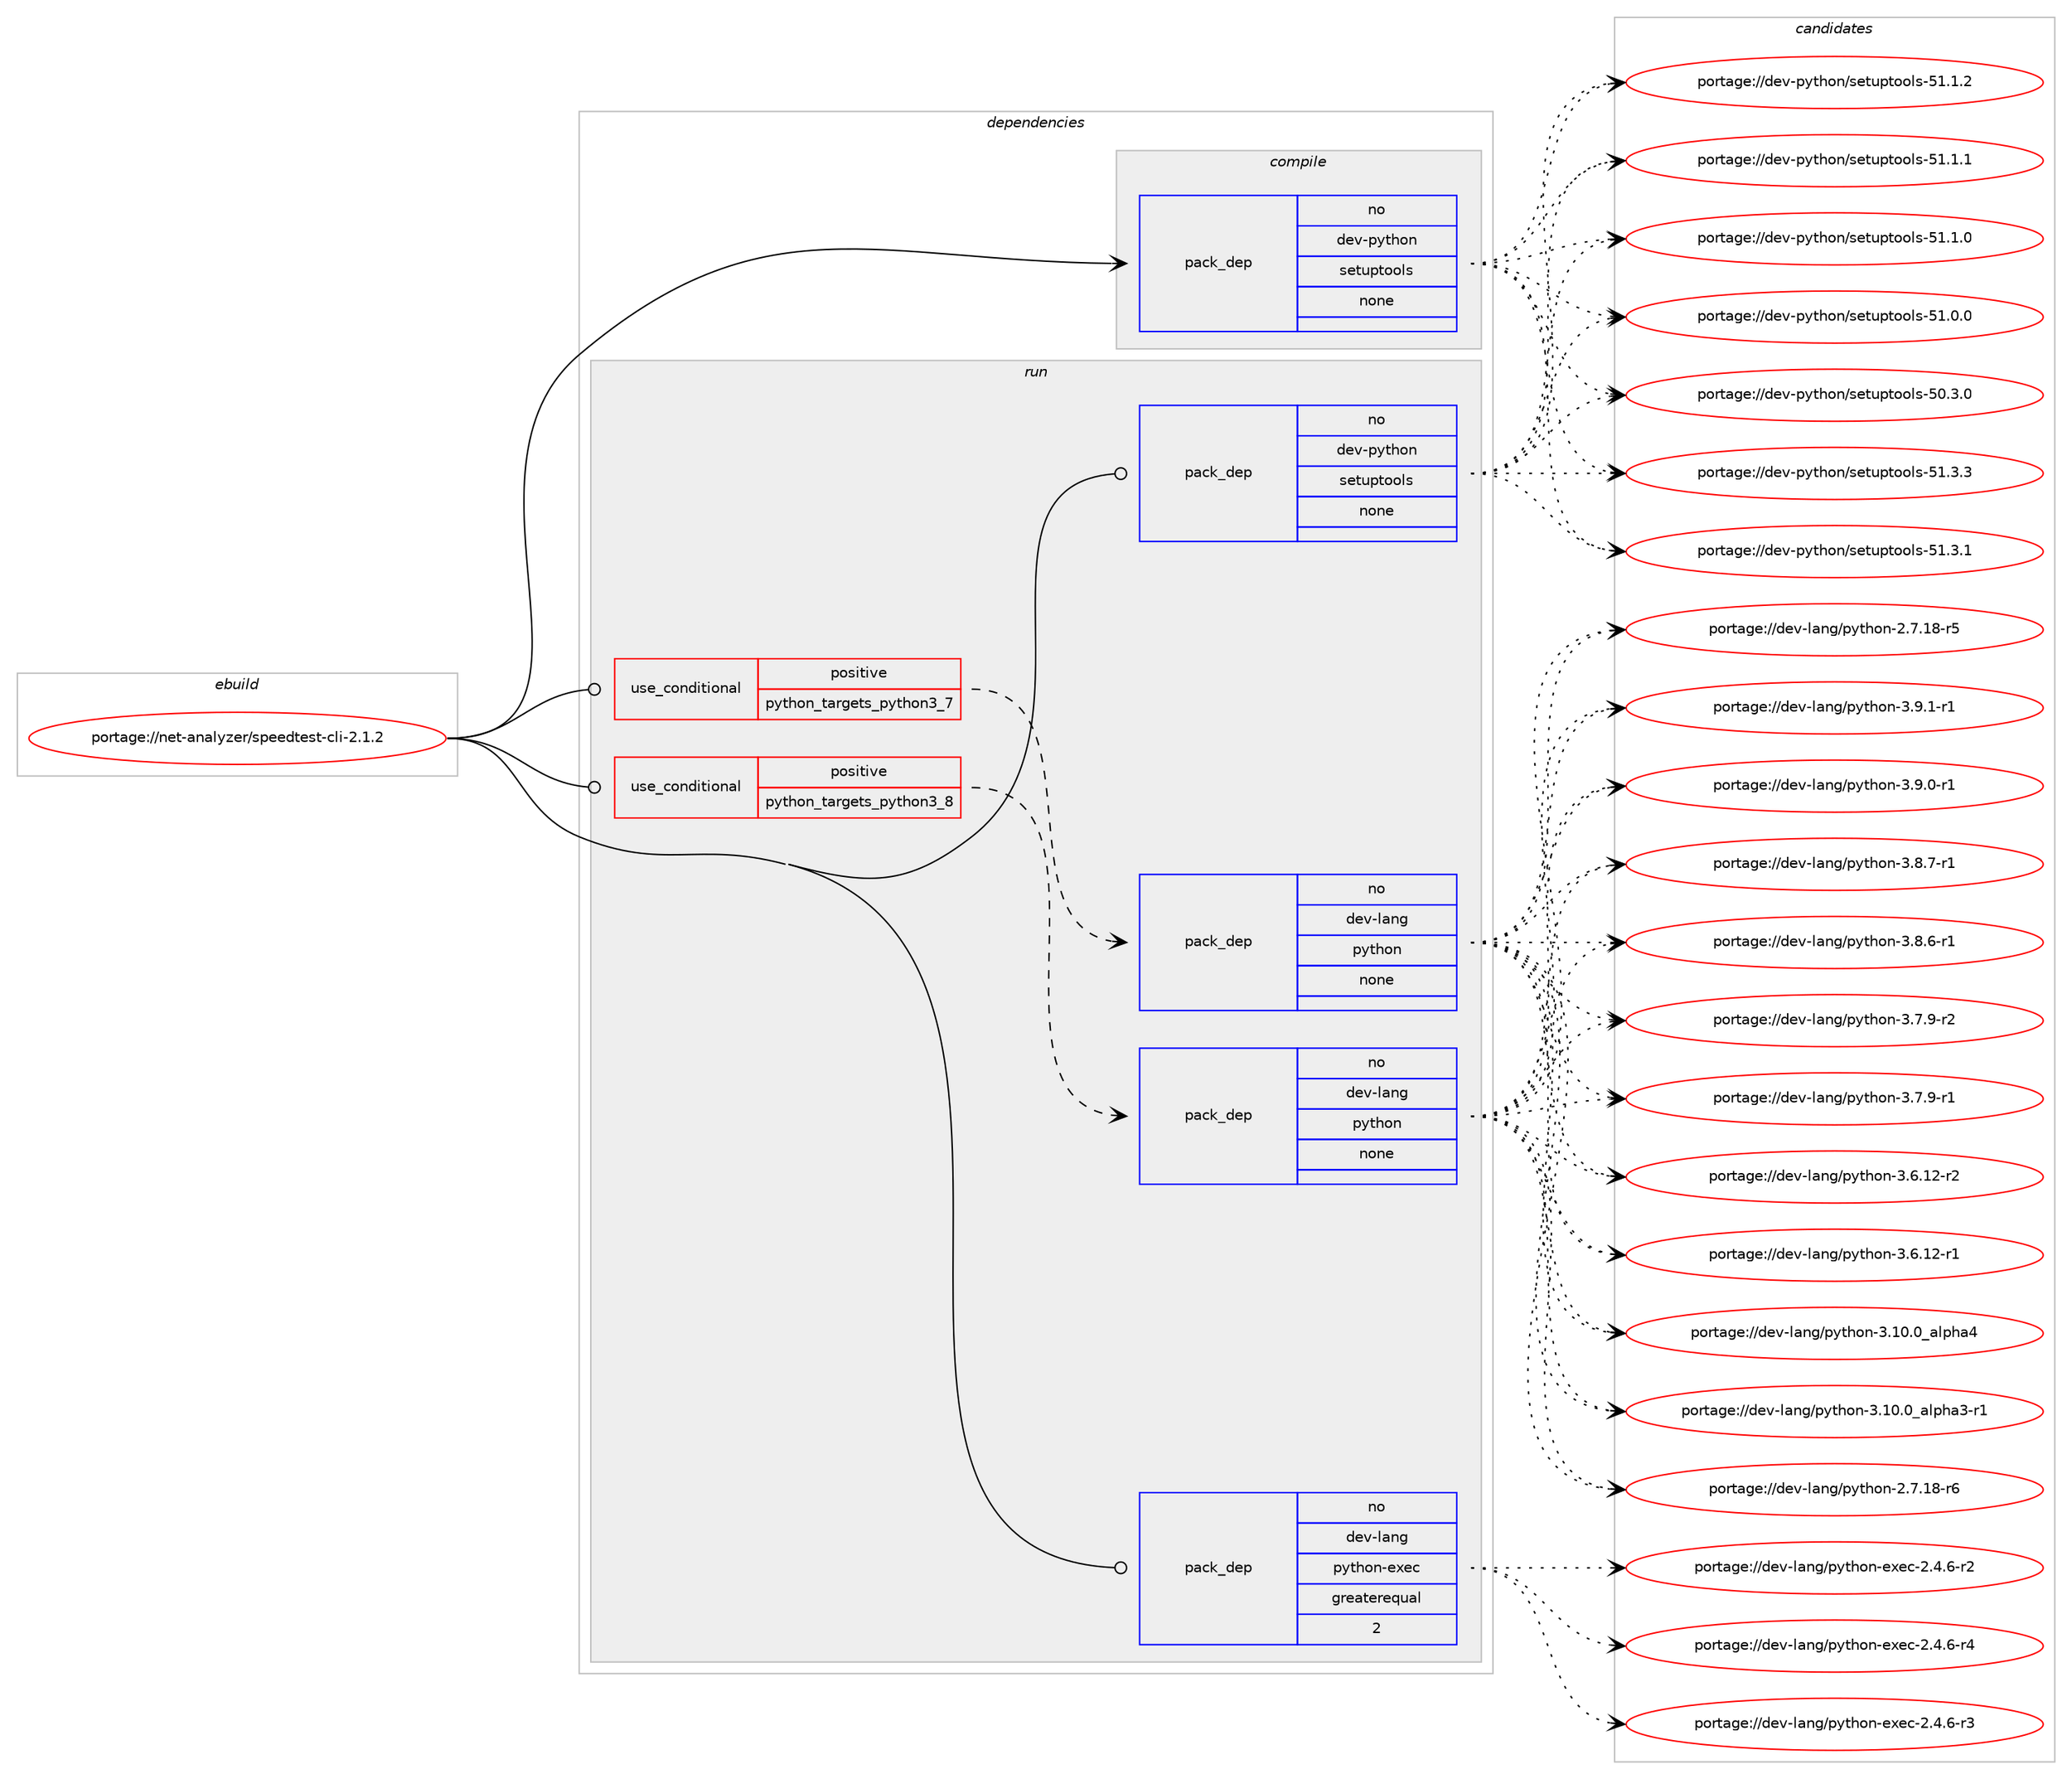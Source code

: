 digraph prolog {

# *************
# Graph options
# *************

newrank=true;
concentrate=true;
compound=true;
graph [rankdir=LR,fontname=Helvetica,fontsize=10,ranksep=1.5];#, ranksep=2.5, nodesep=0.2];
edge  [arrowhead=vee];
node  [fontname=Helvetica,fontsize=10];

# **********
# The ebuild
# **********

subgraph cluster_leftcol {
color=gray;
rank=same;
label=<<i>ebuild</i>>;
id [label="portage://net-analyzer/speedtest-cli-2.1.2", color=red, width=4, href="../net-analyzer/speedtest-cli-2.1.2.svg"];
}

# ****************
# The dependencies
# ****************

subgraph cluster_midcol {
color=gray;
label=<<i>dependencies</i>>;
subgraph cluster_compile {
fillcolor="#eeeeee";
style=filled;
label=<<i>compile</i>>;
subgraph pack21761 {
dependency31892 [label=<<TABLE BORDER="0" CELLBORDER="1" CELLSPACING="0" CELLPADDING="4" WIDTH="220"><TR><TD ROWSPAN="6" CELLPADDING="30">pack_dep</TD></TR><TR><TD WIDTH="110">no</TD></TR><TR><TD>dev-python</TD></TR><TR><TD>setuptools</TD></TR><TR><TD>none</TD></TR><TR><TD></TD></TR></TABLE>>, shape=none, color=blue];
}
id:e -> dependency31892:w [weight=20,style="solid",arrowhead="vee"];
}
subgraph cluster_compileandrun {
fillcolor="#eeeeee";
style=filled;
label=<<i>compile and run</i>>;
}
subgraph cluster_run {
fillcolor="#eeeeee";
style=filled;
label=<<i>run</i>>;
subgraph cond9851 {
dependency31893 [label=<<TABLE BORDER="0" CELLBORDER="1" CELLSPACING="0" CELLPADDING="4"><TR><TD ROWSPAN="3" CELLPADDING="10">use_conditional</TD></TR><TR><TD>positive</TD></TR><TR><TD>python_targets_python3_7</TD></TR></TABLE>>, shape=none, color=red];
subgraph pack21762 {
dependency31894 [label=<<TABLE BORDER="0" CELLBORDER="1" CELLSPACING="0" CELLPADDING="4" WIDTH="220"><TR><TD ROWSPAN="6" CELLPADDING="30">pack_dep</TD></TR><TR><TD WIDTH="110">no</TD></TR><TR><TD>dev-lang</TD></TR><TR><TD>python</TD></TR><TR><TD>none</TD></TR><TR><TD></TD></TR></TABLE>>, shape=none, color=blue];
}
dependency31893:e -> dependency31894:w [weight=20,style="dashed",arrowhead="vee"];
}
id:e -> dependency31893:w [weight=20,style="solid",arrowhead="odot"];
subgraph cond9852 {
dependency31895 [label=<<TABLE BORDER="0" CELLBORDER="1" CELLSPACING="0" CELLPADDING="4"><TR><TD ROWSPAN="3" CELLPADDING="10">use_conditional</TD></TR><TR><TD>positive</TD></TR><TR><TD>python_targets_python3_8</TD></TR></TABLE>>, shape=none, color=red];
subgraph pack21763 {
dependency31896 [label=<<TABLE BORDER="0" CELLBORDER="1" CELLSPACING="0" CELLPADDING="4" WIDTH="220"><TR><TD ROWSPAN="6" CELLPADDING="30">pack_dep</TD></TR><TR><TD WIDTH="110">no</TD></TR><TR><TD>dev-lang</TD></TR><TR><TD>python</TD></TR><TR><TD>none</TD></TR><TR><TD></TD></TR></TABLE>>, shape=none, color=blue];
}
dependency31895:e -> dependency31896:w [weight=20,style="dashed",arrowhead="vee"];
}
id:e -> dependency31895:w [weight=20,style="solid",arrowhead="odot"];
subgraph pack21764 {
dependency31897 [label=<<TABLE BORDER="0" CELLBORDER="1" CELLSPACING="0" CELLPADDING="4" WIDTH="220"><TR><TD ROWSPAN="6" CELLPADDING="30">pack_dep</TD></TR><TR><TD WIDTH="110">no</TD></TR><TR><TD>dev-lang</TD></TR><TR><TD>python-exec</TD></TR><TR><TD>greaterequal</TD></TR><TR><TD>2</TD></TR></TABLE>>, shape=none, color=blue];
}
id:e -> dependency31897:w [weight=20,style="solid",arrowhead="odot"];
subgraph pack21765 {
dependency31898 [label=<<TABLE BORDER="0" CELLBORDER="1" CELLSPACING="0" CELLPADDING="4" WIDTH="220"><TR><TD ROWSPAN="6" CELLPADDING="30">pack_dep</TD></TR><TR><TD WIDTH="110">no</TD></TR><TR><TD>dev-python</TD></TR><TR><TD>setuptools</TD></TR><TR><TD>none</TD></TR><TR><TD></TD></TR></TABLE>>, shape=none, color=blue];
}
id:e -> dependency31898:w [weight=20,style="solid",arrowhead="odot"];
}
}

# **************
# The candidates
# **************

subgraph cluster_choices {
rank=same;
color=gray;
label=<<i>candidates</i>>;

subgraph choice21761 {
color=black;
nodesep=1;
choice100101118451121211161041111104711510111611711211611111110811545534946514651 [label="portage://dev-python/setuptools-51.3.3", color=red, width=4,href="../dev-python/setuptools-51.3.3.svg"];
choice100101118451121211161041111104711510111611711211611111110811545534946514649 [label="portage://dev-python/setuptools-51.3.1", color=red, width=4,href="../dev-python/setuptools-51.3.1.svg"];
choice100101118451121211161041111104711510111611711211611111110811545534946494650 [label="portage://dev-python/setuptools-51.1.2", color=red, width=4,href="../dev-python/setuptools-51.1.2.svg"];
choice100101118451121211161041111104711510111611711211611111110811545534946494649 [label="portage://dev-python/setuptools-51.1.1", color=red, width=4,href="../dev-python/setuptools-51.1.1.svg"];
choice100101118451121211161041111104711510111611711211611111110811545534946494648 [label="portage://dev-python/setuptools-51.1.0", color=red, width=4,href="../dev-python/setuptools-51.1.0.svg"];
choice100101118451121211161041111104711510111611711211611111110811545534946484648 [label="portage://dev-python/setuptools-51.0.0", color=red, width=4,href="../dev-python/setuptools-51.0.0.svg"];
choice100101118451121211161041111104711510111611711211611111110811545534846514648 [label="portage://dev-python/setuptools-50.3.0", color=red, width=4,href="../dev-python/setuptools-50.3.0.svg"];
dependency31892:e -> choice100101118451121211161041111104711510111611711211611111110811545534946514651:w [style=dotted,weight="100"];
dependency31892:e -> choice100101118451121211161041111104711510111611711211611111110811545534946514649:w [style=dotted,weight="100"];
dependency31892:e -> choice100101118451121211161041111104711510111611711211611111110811545534946494650:w [style=dotted,weight="100"];
dependency31892:e -> choice100101118451121211161041111104711510111611711211611111110811545534946494649:w [style=dotted,weight="100"];
dependency31892:e -> choice100101118451121211161041111104711510111611711211611111110811545534946494648:w [style=dotted,weight="100"];
dependency31892:e -> choice100101118451121211161041111104711510111611711211611111110811545534946484648:w [style=dotted,weight="100"];
dependency31892:e -> choice100101118451121211161041111104711510111611711211611111110811545534846514648:w [style=dotted,weight="100"];
}
subgraph choice21762 {
color=black;
nodesep=1;
choice1001011184510897110103471121211161041111104551465746494511449 [label="portage://dev-lang/python-3.9.1-r1", color=red, width=4,href="../dev-lang/python-3.9.1-r1.svg"];
choice1001011184510897110103471121211161041111104551465746484511449 [label="portage://dev-lang/python-3.9.0-r1", color=red, width=4,href="../dev-lang/python-3.9.0-r1.svg"];
choice1001011184510897110103471121211161041111104551465646554511449 [label="portage://dev-lang/python-3.8.7-r1", color=red, width=4,href="../dev-lang/python-3.8.7-r1.svg"];
choice1001011184510897110103471121211161041111104551465646544511449 [label="portage://dev-lang/python-3.8.6-r1", color=red, width=4,href="../dev-lang/python-3.8.6-r1.svg"];
choice1001011184510897110103471121211161041111104551465546574511450 [label="portage://dev-lang/python-3.7.9-r2", color=red, width=4,href="../dev-lang/python-3.7.9-r2.svg"];
choice1001011184510897110103471121211161041111104551465546574511449 [label="portage://dev-lang/python-3.7.9-r1", color=red, width=4,href="../dev-lang/python-3.7.9-r1.svg"];
choice100101118451089711010347112121116104111110455146544649504511450 [label="portage://dev-lang/python-3.6.12-r2", color=red, width=4,href="../dev-lang/python-3.6.12-r2.svg"];
choice100101118451089711010347112121116104111110455146544649504511449 [label="portage://dev-lang/python-3.6.12-r1", color=red, width=4,href="../dev-lang/python-3.6.12-r1.svg"];
choice1001011184510897110103471121211161041111104551464948464895971081121049752 [label="portage://dev-lang/python-3.10.0_alpha4", color=red, width=4,href="../dev-lang/python-3.10.0_alpha4.svg"];
choice10010111845108971101034711212111610411111045514649484648959710811210497514511449 [label="portage://dev-lang/python-3.10.0_alpha3-r1", color=red, width=4,href="../dev-lang/python-3.10.0_alpha3-r1.svg"];
choice100101118451089711010347112121116104111110455046554649564511454 [label="portage://dev-lang/python-2.7.18-r6", color=red, width=4,href="../dev-lang/python-2.7.18-r6.svg"];
choice100101118451089711010347112121116104111110455046554649564511453 [label="portage://dev-lang/python-2.7.18-r5", color=red, width=4,href="../dev-lang/python-2.7.18-r5.svg"];
dependency31894:e -> choice1001011184510897110103471121211161041111104551465746494511449:w [style=dotted,weight="100"];
dependency31894:e -> choice1001011184510897110103471121211161041111104551465746484511449:w [style=dotted,weight="100"];
dependency31894:e -> choice1001011184510897110103471121211161041111104551465646554511449:w [style=dotted,weight="100"];
dependency31894:e -> choice1001011184510897110103471121211161041111104551465646544511449:w [style=dotted,weight="100"];
dependency31894:e -> choice1001011184510897110103471121211161041111104551465546574511450:w [style=dotted,weight="100"];
dependency31894:e -> choice1001011184510897110103471121211161041111104551465546574511449:w [style=dotted,weight="100"];
dependency31894:e -> choice100101118451089711010347112121116104111110455146544649504511450:w [style=dotted,weight="100"];
dependency31894:e -> choice100101118451089711010347112121116104111110455146544649504511449:w [style=dotted,weight="100"];
dependency31894:e -> choice1001011184510897110103471121211161041111104551464948464895971081121049752:w [style=dotted,weight="100"];
dependency31894:e -> choice10010111845108971101034711212111610411111045514649484648959710811210497514511449:w [style=dotted,weight="100"];
dependency31894:e -> choice100101118451089711010347112121116104111110455046554649564511454:w [style=dotted,weight="100"];
dependency31894:e -> choice100101118451089711010347112121116104111110455046554649564511453:w [style=dotted,weight="100"];
}
subgraph choice21763 {
color=black;
nodesep=1;
choice1001011184510897110103471121211161041111104551465746494511449 [label="portage://dev-lang/python-3.9.1-r1", color=red, width=4,href="../dev-lang/python-3.9.1-r1.svg"];
choice1001011184510897110103471121211161041111104551465746484511449 [label="portage://dev-lang/python-3.9.0-r1", color=red, width=4,href="../dev-lang/python-3.9.0-r1.svg"];
choice1001011184510897110103471121211161041111104551465646554511449 [label="portage://dev-lang/python-3.8.7-r1", color=red, width=4,href="../dev-lang/python-3.8.7-r1.svg"];
choice1001011184510897110103471121211161041111104551465646544511449 [label="portage://dev-lang/python-3.8.6-r1", color=red, width=4,href="../dev-lang/python-3.8.6-r1.svg"];
choice1001011184510897110103471121211161041111104551465546574511450 [label="portage://dev-lang/python-3.7.9-r2", color=red, width=4,href="../dev-lang/python-3.7.9-r2.svg"];
choice1001011184510897110103471121211161041111104551465546574511449 [label="portage://dev-lang/python-3.7.9-r1", color=red, width=4,href="../dev-lang/python-3.7.9-r1.svg"];
choice100101118451089711010347112121116104111110455146544649504511450 [label="portage://dev-lang/python-3.6.12-r2", color=red, width=4,href="../dev-lang/python-3.6.12-r2.svg"];
choice100101118451089711010347112121116104111110455146544649504511449 [label="portage://dev-lang/python-3.6.12-r1", color=red, width=4,href="../dev-lang/python-3.6.12-r1.svg"];
choice1001011184510897110103471121211161041111104551464948464895971081121049752 [label="portage://dev-lang/python-3.10.0_alpha4", color=red, width=4,href="../dev-lang/python-3.10.0_alpha4.svg"];
choice10010111845108971101034711212111610411111045514649484648959710811210497514511449 [label="portage://dev-lang/python-3.10.0_alpha3-r1", color=red, width=4,href="../dev-lang/python-3.10.0_alpha3-r1.svg"];
choice100101118451089711010347112121116104111110455046554649564511454 [label="portage://dev-lang/python-2.7.18-r6", color=red, width=4,href="../dev-lang/python-2.7.18-r6.svg"];
choice100101118451089711010347112121116104111110455046554649564511453 [label="portage://dev-lang/python-2.7.18-r5", color=red, width=4,href="../dev-lang/python-2.7.18-r5.svg"];
dependency31896:e -> choice1001011184510897110103471121211161041111104551465746494511449:w [style=dotted,weight="100"];
dependency31896:e -> choice1001011184510897110103471121211161041111104551465746484511449:w [style=dotted,weight="100"];
dependency31896:e -> choice1001011184510897110103471121211161041111104551465646554511449:w [style=dotted,weight="100"];
dependency31896:e -> choice1001011184510897110103471121211161041111104551465646544511449:w [style=dotted,weight="100"];
dependency31896:e -> choice1001011184510897110103471121211161041111104551465546574511450:w [style=dotted,weight="100"];
dependency31896:e -> choice1001011184510897110103471121211161041111104551465546574511449:w [style=dotted,weight="100"];
dependency31896:e -> choice100101118451089711010347112121116104111110455146544649504511450:w [style=dotted,weight="100"];
dependency31896:e -> choice100101118451089711010347112121116104111110455146544649504511449:w [style=dotted,weight="100"];
dependency31896:e -> choice1001011184510897110103471121211161041111104551464948464895971081121049752:w [style=dotted,weight="100"];
dependency31896:e -> choice10010111845108971101034711212111610411111045514649484648959710811210497514511449:w [style=dotted,weight="100"];
dependency31896:e -> choice100101118451089711010347112121116104111110455046554649564511454:w [style=dotted,weight="100"];
dependency31896:e -> choice100101118451089711010347112121116104111110455046554649564511453:w [style=dotted,weight="100"];
}
subgraph choice21764 {
color=black;
nodesep=1;
choice10010111845108971101034711212111610411111045101120101994550465246544511452 [label="portage://dev-lang/python-exec-2.4.6-r4", color=red, width=4,href="../dev-lang/python-exec-2.4.6-r4.svg"];
choice10010111845108971101034711212111610411111045101120101994550465246544511451 [label="portage://dev-lang/python-exec-2.4.6-r3", color=red, width=4,href="../dev-lang/python-exec-2.4.6-r3.svg"];
choice10010111845108971101034711212111610411111045101120101994550465246544511450 [label="portage://dev-lang/python-exec-2.4.6-r2", color=red, width=4,href="../dev-lang/python-exec-2.4.6-r2.svg"];
dependency31897:e -> choice10010111845108971101034711212111610411111045101120101994550465246544511452:w [style=dotted,weight="100"];
dependency31897:e -> choice10010111845108971101034711212111610411111045101120101994550465246544511451:w [style=dotted,weight="100"];
dependency31897:e -> choice10010111845108971101034711212111610411111045101120101994550465246544511450:w [style=dotted,weight="100"];
}
subgraph choice21765 {
color=black;
nodesep=1;
choice100101118451121211161041111104711510111611711211611111110811545534946514651 [label="portage://dev-python/setuptools-51.3.3", color=red, width=4,href="../dev-python/setuptools-51.3.3.svg"];
choice100101118451121211161041111104711510111611711211611111110811545534946514649 [label="portage://dev-python/setuptools-51.3.1", color=red, width=4,href="../dev-python/setuptools-51.3.1.svg"];
choice100101118451121211161041111104711510111611711211611111110811545534946494650 [label="portage://dev-python/setuptools-51.1.2", color=red, width=4,href="../dev-python/setuptools-51.1.2.svg"];
choice100101118451121211161041111104711510111611711211611111110811545534946494649 [label="portage://dev-python/setuptools-51.1.1", color=red, width=4,href="../dev-python/setuptools-51.1.1.svg"];
choice100101118451121211161041111104711510111611711211611111110811545534946494648 [label="portage://dev-python/setuptools-51.1.0", color=red, width=4,href="../dev-python/setuptools-51.1.0.svg"];
choice100101118451121211161041111104711510111611711211611111110811545534946484648 [label="portage://dev-python/setuptools-51.0.0", color=red, width=4,href="../dev-python/setuptools-51.0.0.svg"];
choice100101118451121211161041111104711510111611711211611111110811545534846514648 [label="portage://dev-python/setuptools-50.3.0", color=red, width=4,href="../dev-python/setuptools-50.3.0.svg"];
dependency31898:e -> choice100101118451121211161041111104711510111611711211611111110811545534946514651:w [style=dotted,weight="100"];
dependency31898:e -> choice100101118451121211161041111104711510111611711211611111110811545534946514649:w [style=dotted,weight="100"];
dependency31898:e -> choice100101118451121211161041111104711510111611711211611111110811545534946494650:w [style=dotted,weight="100"];
dependency31898:e -> choice100101118451121211161041111104711510111611711211611111110811545534946494649:w [style=dotted,weight="100"];
dependency31898:e -> choice100101118451121211161041111104711510111611711211611111110811545534946494648:w [style=dotted,weight="100"];
dependency31898:e -> choice100101118451121211161041111104711510111611711211611111110811545534946484648:w [style=dotted,weight="100"];
dependency31898:e -> choice100101118451121211161041111104711510111611711211611111110811545534846514648:w [style=dotted,weight="100"];
}
}

}
